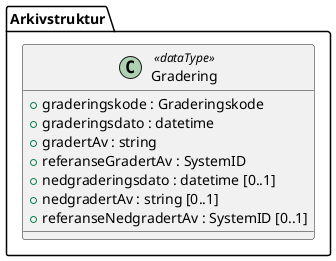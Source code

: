 @startuml
class Arkivstruktur.Gradering <<dataType>> {
  +graderingskode : Graderingskode
  +graderingsdato : datetime
  +gradertAv : string
  +referanseGradertAv : SystemID
  +nedgraderingsdato : datetime [0..1]
  +nedgradertAv : string [0..1]
  +referanseNedgradertAv : SystemID [0..1]
}
@enduml
